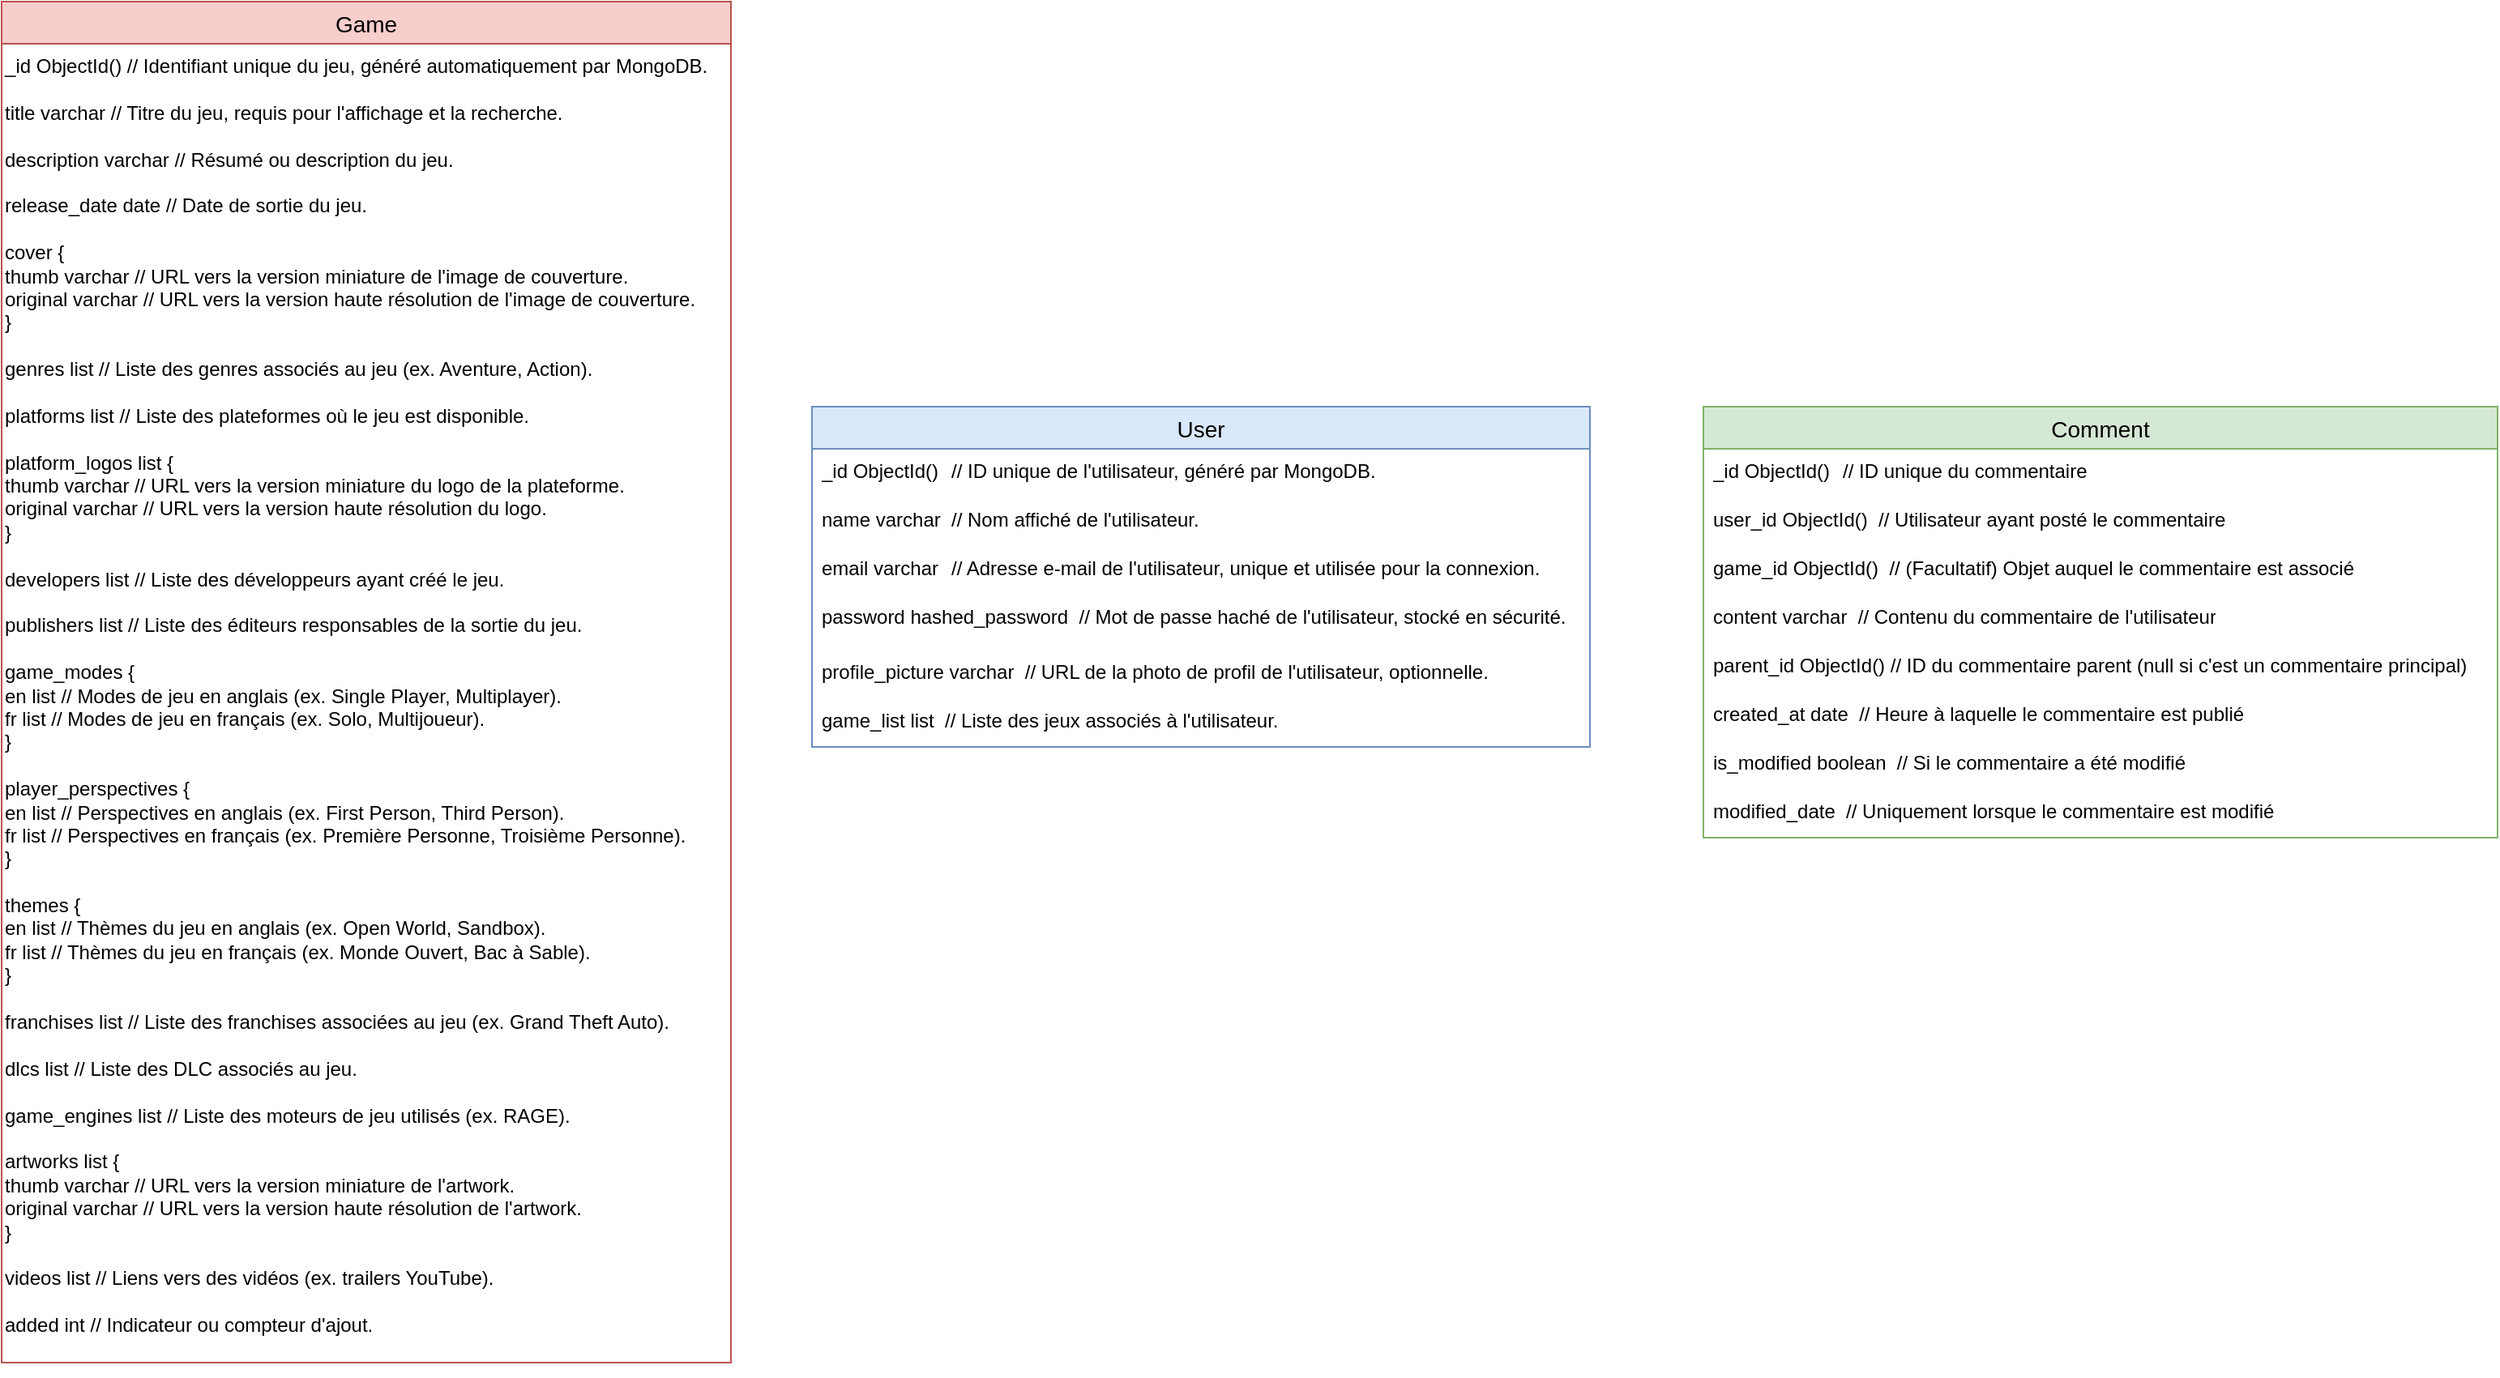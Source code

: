 <mxfile version="26.0.8">
  <diagram id="R2lEEEUBdFMjLlhIrx00" name="Page-1">
    <mxGraphModel dx="1793" dy="-135" grid="1" gridSize="10" guides="1" tooltips="1" connect="1" arrows="1" fold="1" page="1" pageScale="1" pageWidth="850" pageHeight="1100" math="0" shadow="0" extFonts="Permanent Marker^https://fonts.googleapis.com/css?family=Permanent+Marker">
      <root>
        <mxCell id="0" />
        <mxCell id="1" parent="0" />
        <mxCell id="wkWIW-sbkFtgI-aQdSFa-251" value="User" style="swimlane;fontStyle=0;childLayout=stackLayout;horizontal=1;startSize=26;horizontalStack=0;resizeParent=1;resizeParentMax=0;resizeLast=0;collapsible=1;marginBottom=0;align=center;fontSize=14;strokeColor=#6c8ebf;fillColor=#dae8fc;" parent="1" vertex="1">
          <mxGeometry x="540" y="1360" width="480" height="210" as="geometry" />
        </mxCell>
        <mxCell id="wkWIW-sbkFtgI-aQdSFa-252" value="_id ObjectId()&lt;span style=&quot;white-space: pre;&quot;&gt;&#x9;&lt;/span&gt;// ID unique de l&#39;utilisateur, généré par MongoDB." style="text;strokeColor=none;fillColor=none;spacingLeft=4;spacingRight=4;overflow=hidden;rotatable=0;points=[[0,0.5],[1,0.5]];portConstraint=eastwest;fontSize=12;whiteSpace=wrap;html=1;" parent="wkWIW-sbkFtgI-aQdSFa-251" vertex="1">
          <mxGeometry y="26" width="480" height="30" as="geometry" />
        </mxCell>
        <mxCell id="wkWIW-sbkFtgI-aQdSFa-253" value="name varchar&lt;span style=&quot;white-space: pre;&quot;&gt;&#x9;&lt;/span&gt;// Nom affiché de l&#39;utilisateur." style="text;strokeColor=none;fillColor=none;spacingLeft=4;spacingRight=4;overflow=hidden;rotatable=0;points=[[0,0.5],[1,0.5]];portConstraint=eastwest;fontSize=12;whiteSpace=wrap;html=1;" parent="wkWIW-sbkFtgI-aQdSFa-251" vertex="1">
          <mxGeometry y="56" width="480" height="30" as="geometry" />
        </mxCell>
        <mxCell id="wkWIW-sbkFtgI-aQdSFa-254" value="email varchar&lt;span style=&quot;white-space: pre;&quot;&gt;&#x9;&lt;/span&gt;// Adresse e-mail de l&#39;utilisateur, unique et utilisée pour la connexion." style="text;strokeColor=none;fillColor=none;spacingLeft=4;spacingRight=4;overflow=hidden;rotatable=0;points=[[0,0.5],[1,0.5]];portConstraint=eastwest;fontSize=12;whiteSpace=wrap;html=1;" parent="wkWIW-sbkFtgI-aQdSFa-251" vertex="1">
          <mxGeometry y="86" width="480" height="30" as="geometry" />
        </mxCell>
        <mxCell id="wkWIW-sbkFtgI-aQdSFa-255" value="password hashed_password&amp;nbsp; // Mot de passe haché de l&#39;utilisateur, stocké en sécurité." style="text;strokeColor=none;fillColor=none;spacingLeft=4;spacingRight=4;overflow=hidden;rotatable=0;points=[[0,0.5],[1,0.5]];portConstraint=eastwest;fontSize=12;whiteSpace=wrap;html=1;" parent="wkWIW-sbkFtgI-aQdSFa-251" vertex="1">
          <mxGeometry y="116" width="480" height="34" as="geometry" />
        </mxCell>
        <mxCell id="wkWIW-sbkFtgI-aQdSFa-256" value="profile_picture varchar&amp;nbsp; // URL de la photo de profil de l&#39;utilisateur, optionnelle." style="text;strokeColor=none;fillColor=none;spacingLeft=4;spacingRight=4;overflow=hidden;rotatable=0;points=[[0,0.5],[1,0.5]];portConstraint=eastwest;fontSize=12;whiteSpace=wrap;html=1;" parent="wkWIW-sbkFtgI-aQdSFa-251" vertex="1">
          <mxGeometry y="150" width="480" height="30" as="geometry" />
        </mxCell>
        <mxCell id="wkWIW-sbkFtgI-aQdSFa-257" value="game_list list&amp;nbsp; // Liste des jeux associés à l&#39;utilisateur." style="text;strokeColor=none;fillColor=none;spacingLeft=4;spacingRight=4;overflow=hidden;rotatable=0;points=[[0,0.5],[1,0.5]];portConstraint=eastwest;fontSize=12;whiteSpace=wrap;html=1;" parent="wkWIW-sbkFtgI-aQdSFa-251" vertex="1">
          <mxGeometry y="180" width="480" height="30" as="geometry" />
        </mxCell>
        <mxCell id="wkWIW-sbkFtgI-aQdSFa-258" value="Game" style="swimlane;fontStyle=0;childLayout=stackLayout;horizontal=1;startSize=26;horizontalStack=0;resizeParent=1;resizeParentMax=0;resizeLast=0;collapsible=1;marginBottom=0;align=center;fontSize=14;fillColor=#f8cecc;strokeColor=#b85450;" parent="1" vertex="1">
          <mxGeometry x="40" y="1110" width="450" height="840" as="geometry">
            <mxRectangle x="40" y="1200" width="80" height="30" as="alternateBounds" />
          </mxGeometry>
        </mxCell>
        <mxCell id="Fe-9JFW8YyZdNJE1xxGx-4" value="_&lt;span class=&quot;hljs-function&quot;&gt;id &lt;span class=&quot;hljs-title&quot;&gt;ObjectId&lt;/span&gt;()                  &lt;span class=&quot;hljs-comment&quot;&gt;// Identifiant unique du jeu, généré automatiquement par MongoDB.&lt;/span&gt;&lt;br&gt;&lt;br&gt;&lt;/span&gt;&lt;div&gt;&lt;span class=&quot;hljs-function&quot;&gt;title varchar                   &lt;span class=&quot;hljs-comment&quot;&gt;// Titre du jeu, requis pour l&#39;affichage et la recherche.&lt;/span&gt;&lt;br&gt;&lt;br&gt;&lt;/span&gt;&lt;/div&gt;&lt;div&gt;&lt;span class=&quot;hljs-function&quot;&gt;description varchar             &lt;span class=&quot;hljs-comment&quot;&gt;// Résumé ou description du jeu.&lt;/span&gt;&lt;br&gt;&lt;br&gt;&lt;/span&gt;&lt;/div&gt;&lt;div&gt;&lt;span class=&quot;hljs-function&quot;&gt;release_date date               &lt;span class=&quot;hljs-comment&quot;&gt;// Date de sortie du jeu.&lt;/span&gt;&lt;br&gt;&lt;br&gt;&lt;/span&gt;&lt;/div&gt;&lt;div&gt;&lt;span class=&quot;hljs-function&quot;&gt;cover&lt;/span&gt; {&lt;br&gt;&lt;/div&gt;&lt;div&gt;    thumb varchar               &lt;span class=&quot;hljs-comment&quot;&gt;// URL vers la version miniature de l&#39;image de couverture.&lt;/span&gt;&lt;br&gt;&lt;/div&gt;&lt;div&gt;    original varchar            &lt;span class=&quot;hljs-comment&quot;&gt;// URL vers la version haute résolution de l&#39;image de couverture.&lt;/span&gt;&lt;br&gt;&lt;/div&gt;&lt;div&gt;}&lt;br&gt;&lt;br&gt;&lt;/div&gt;&lt;div&gt;genres list                     &lt;span class=&quot;hljs-comment&quot;&gt;// Liste des genres associés au jeu (ex. Aventure, Action).&lt;/span&gt;&lt;br&gt;&lt;br&gt;&lt;/div&gt;&lt;div&gt;platforms list                  &lt;span class=&quot;hljs-comment&quot;&gt;// Liste des plateformes où le jeu est disponible.&lt;/span&gt;&lt;br&gt;&lt;br&gt;&lt;/div&gt;&lt;div&gt;platform_logos list {&lt;br&gt;&lt;/div&gt;&lt;div&gt;    thumb varchar               &lt;span class=&quot;hljs-comment&quot;&gt;// URL vers la version miniature du logo de la plateforme.&lt;/span&gt;&lt;br&gt;&lt;/div&gt;&lt;div&gt;    original varchar            &lt;span class=&quot;hljs-comment&quot;&gt;// URL vers la version haute résolution du logo.&lt;/span&gt;&lt;br&gt;}&lt;br&gt;&lt;br&gt;&lt;/div&gt;&lt;div&gt;developers list                 &lt;span class=&quot;hljs-comment&quot;&gt;// Liste des développeurs ayant créé le jeu.&lt;/span&gt;&lt;br&gt;&lt;br&gt;&lt;/div&gt;&lt;div&gt;publishers list                 &lt;span class=&quot;hljs-comment&quot;&gt;// Liste des éditeurs responsables de la sortie du jeu.&lt;/span&gt;&lt;br&gt;&lt;br&gt;&lt;/div&gt;&lt;div&gt;game_modes {&lt;br&gt;&lt;/div&gt;&lt;div&gt;    en list                    &lt;span class=&quot;hljs-comment&quot;&gt;// Modes de jeu en anglais (ex. Single Player, Multiplayer).&lt;/span&gt;&lt;br&gt;&lt;/div&gt;&lt;div&gt;    fr list                    &lt;span class=&quot;hljs-comment&quot;&gt;// Modes de jeu en français (ex. Solo, Multijoueur).&lt;/span&gt;&lt;br&gt;&lt;/div&gt;&lt;div&gt;}&lt;br&gt;&lt;br&gt;&lt;/div&gt;&lt;div&gt;player_perspectives {&lt;br&gt;&lt;/div&gt;&lt;div&gt;    en list                    &lt;span class=&quot;hljs-comment&quot;&gt;// Perspectives en anglais (ex. First Person, Third Person).&lt;/span&gt;&lt;br&gt;&lt;/div&gt;&lt;div&gt;    fr list                    &lt;span class=&quot;hljs-comment&quot;&gt;// Perspectives en français (ex. Première Personne, Troisième Personne).&lt;/span&gt;&lt;br&gt;&lt;/div&gt;&lt;div&gt;}&lt;br&gt;&lt;br&gt;&lt;/div&gt;&lt;div&gt;themes {&lt;br&gt;&lt;/div&gt;&lt;div&gt;    en list                    &lt;span class=&quot;hljs-comment&quot;&gt;// Thèmes du jeu en anglais (ex. Open World, Sandbox).&lt;/span&gt;&lt;br&gt;&lt;/div&gt;&lt;div&gt;    fr list                    &lt;span class=&quot;hljs-comment&quot;&gt;// Thèmes du jeu en français (ex. Monde Ouvert, Bac à Sable).&lt;/span&gt;&lt;br&gt;&lt;/div&gt;&lt;div&gt;}&lt;br&gt;&lt;br&gt;&lt;/div&gt;&lt;div&gt;franchises list                 &lt;span class=&quot;hljs-comment&quot;&gt;// Liste des franchises associées au jeu (ex. Grand Theft Auto).&lt;/span&gt;&lt;br&gt;&lt;br&gt;&lt;/div&gt;&lt;div&gt;dlcs list                       &lt;span class=&quot;hljs-comment&quot;&gt;// Liste des DLC associés au jeu.&lt;/span&gt;&lt;br&gt;&lt;br&gt;&lt;/div&gt;&lt;div&gt;game_engines list               &lt;span class=&quot;hljs-comment&quot;&gt;// Liste des moteurs de jeu utilisés (ex. RAGE).&lt;/span&gt;&lt;br&gt;&lt;br&gt;&lt;/div&gt;&lt;div&gt;artworks list {&lt;br&gt;&lt;/div&gt;&lt;div&gt;    thumb varchar               &lt;span class=&quot;hljs-comment&quot;&gt;// URL vers la version miniature de l&#39;artwork.&lt;/span&gt;&lt;br&gt;&lt;/div&gt;&lt;div&gt;    original varchar            &lt;span class=&quot;hljs-comment&quot;&gt;// URL vers la version haute résolution de l&#39;artwork.&lt;/span&gt;&lt;br&gt;}&lt;br&gt;&lt;br&gt;&lt;/div&gt;&lt;div&gt;videos list                     &lt;span class=&quot;hljs-comment&quot;&gt;// Liens vers des vidéos (ex. trailers YouTube).&lt;/span&gt;&lt;br&gt;&lt;br&gt;&lt;/div&gt;&lt;div&gt;added &lt;span class=&quot;hljs-built_in&quot;&gt;int&lt;/span&gt;                       &lt;span class=&quot;hljs-comment&quot;&gt;// Indicateur ou compteur d&#39;ajout.&lt;/span&gt;&lt;/div&gt;&lt;div&gt;&lt;span class=&quot;hljs-comment&quot;&gt;&lt;br&gt;&lt;/span&gt;&lt;/div&gt;" style="text;whiteSpace=wrap;html=1;" vertex="1" parent="wkWIW-sbkFtgI-aQdSFa-258">
          <mxGeometry y="26" width="450" height="814" as="geometry" />
        </mxCell>
        <mxCell id="Fe-9JFW8YyZdNJE1xxGx-5" style="edgeStyle=orthogonalEdgeStyle;rounded=0;orthogonalLoop=1;jettySize=auto;html=1;exitX=0.5;exitY=1;exitDx=0;exitDy=0;" edge="1" parent="wkWIW-sbkFtgI-aQdSFa-258" source="Fe-9JFW8YyZdNJE1xxGx-4" target="Fe-9JFW8YyZdNJE1xxGx-4">
          <mxGeometry relative="1" as="geometry" />
        </mxCell>
        <mxCell id="wkWIW-sbkFtgI-aQdSFa-285" value="Comment" style="swimlane;fontStyle=0;childLayout=stackLayout;horizontal=1;startSize=26;horizontalStack=0;resizeParent=1;resizeParentMax=0;resizeLast=0;collapsible=1;marginBottom=0;align=center;fontSize=14;strokeColor=#82b366;fillColor=#d5e8d4;" parent="1" vertex="1">
          <mxGeometry x="1090" y="1360" width="490" height="266" as="geometry" />
        </mxCell>
        <mxCell id="wkWIW-sbkFtgI-aQdSFa-286" value="_id ObjectId()&lt;span style=&quot;white-space: pre;&quot;&gt;&#x9;&lt;/span&gt;// ID unique du commentaire" style="text;strokeColor=none;fillColor=none;spacingLeft=4;spacingRight=4;overflow=hidden;rotatable=0;points=[[0,0.5],[1,0.5]];portConstraint=eastwest;fontSize=12;whiteSpace=wrap;html=1;" parent="wkWIW-sbkFtgI-aQdSFa-285" vertex="1">
          <mxGeometry y="26" width="490" height="30" as="geometry" />
        </mxCell>
        <mxCell id="wkWIW-sbkFtgI-aQdSFa-287" value="user_id ObjectId()&amp;nbsp; // Utilisateur ayant posté le commentaire" style="text;strokeColor=none;fillColor=none;spacingLeft=4;spacingRight=4;overflow=hidden;rotatable=0;points=[[0,0.5],[1,0.5]];portConstraint=eastwest;fontSize=12;whiteSpace=wrap;html=1;" parent="wkWIW-sbkFtgI-aQdSFa-285" vertex="1">
          <mxGeometry y="56" width="490" height="30" as="geometry" />
        </mxCell>
        <mxCell id="wkWIW-sbkFtgI-aQdSFa-288" value="game_id ObjectId()&amp;nbsp; // (Facultatif) Objet auquel le commentaire est associé" style="text;strokeColor=none;fillColor=none;spacingLeft=4;spacingRight=4;overflow=hidden;rotatable=0;points=[[0,0.5],[1,0.5]];portConstraint=eastwest;fontSize=12;whiteSpace=wrap;html=1;" parent="wkWIW-sbkFtgI-aQdSFa-285" vertex="1">
          <mxGeometry y="86" width="490" height="30" as="geometry" />
        </mxCell>
        <mxCell id="wkWIW-sbkFtgI-aQdSFa-289" value="content varchar&amp;nbsp;&amp;nbsp;&lt;span lang=&quot;fr&quot; class=&quot;HwtZe&quot;&gt;// Contenu du commentaire de l&#39;utilisateur&lt;/span&gt;" style="text;strokeColor=none;fillColor=none;spacingLeft=4;spacingRight=4;overflow=hidden;rotatable=0;points=[[0,0.5],[1,0.5]];portConstraint=eastwest;fontSize=12;whiteSpace=wrap;html=1;" parent="wkWIW-sbkFtgI-aQdSFa-285" vertex="1">
          <mxGeometry y="116" width="490" height="30" as="geometry" />
        </mxCell>
        <mxCell id="wkWIW-sbkFtgI-aQdSFa-290" value="parent_id ObjectId()&amp;nbsp;// ID du commentaire parent (null si c&#39;est un commentaire principal)" style="text;strokeColor=none;fillColor=none;spacingLeft=4;spacingRight=4;overflow=hidden;rotatable=0;points=[[0,0.5],[1,0.5]];portConstraint=eastwest;fontSize=12;whiteSpace=wrap;html=1;" parent="wkWIW-sbkFtgI-aQdSFa-285" vertex="1">
          <mxGeometry y="146" width="490" height="30" as="geometry" />
        </mxCell>
        <mxCell id="wkWIW-sbkFtgI-aQdSFa-291" value="created_at date&amp;nbsp; //&amp;nbsp;&lt;span lang=&quot;fr&quot; class=&quot;HwtZe&quot;&gt;Heure à laquelle le commentaire est publié&lt;/span&gt;" style="text;strokeColor=none;fillColor=none;spacingLeft=4;spacingRight=4;overflow=hidden;rotatable=0;points=[[0,0.5],[1,0.5]];portConstraint=eastwest;fontSize=12;whiteSpace=wrap;html=1;" parent="wkWIW-sbkFtgI-aQdSFa-285" vertex="1">
          <mxGeometry y="176" width="490" height="30" as="geometry" />
        </mxCell>
        <mxCell id="wkWIW-sbkFtgI-aQdSFa-292" value="is_modified boolean&amp;nbsp; // Si le commentaire a été modifié" style="text;strokeColor=none;fillColor=none;spacingLeft=4;spacingRight=4;overflow=hidden;rotatable=0;points=[[0,0.5],[1,0.5]];portConstraint=eastwest;fontSize=12;whiteSpace=wrap;html=1;" parent="wkWIW-sbkFtgI-aQdSFa-285" vertex="1">
          <mxGeometry y="206" width="490" height="30" as="geometry" />
        </mxCell>
        <mxCell id="wkWIW-sbkFtgI-aQdSFa-293" value="modified_date&amp;nbsp; // Uniquement lorsque le commentaire est modifié" style="text;strokeColor=none;fillColor=none;spacingLeft=4;spacingRight=4;overflow=hidden;rotatable=0;points=[[0,0.5],[1,0.5]];portConstraint=eastwest;fontSize=12;whiteSpace=wrap;html=1;" parent="wkWIW-sbkFtgI-aQdSFa-285" vertex="1">
          <mxGeometry y="236" width="490" height="30" as="geometry" />
        </mxCell>
      </root>
    </mxGraphModel>
  </diagram>
</mxfile>
